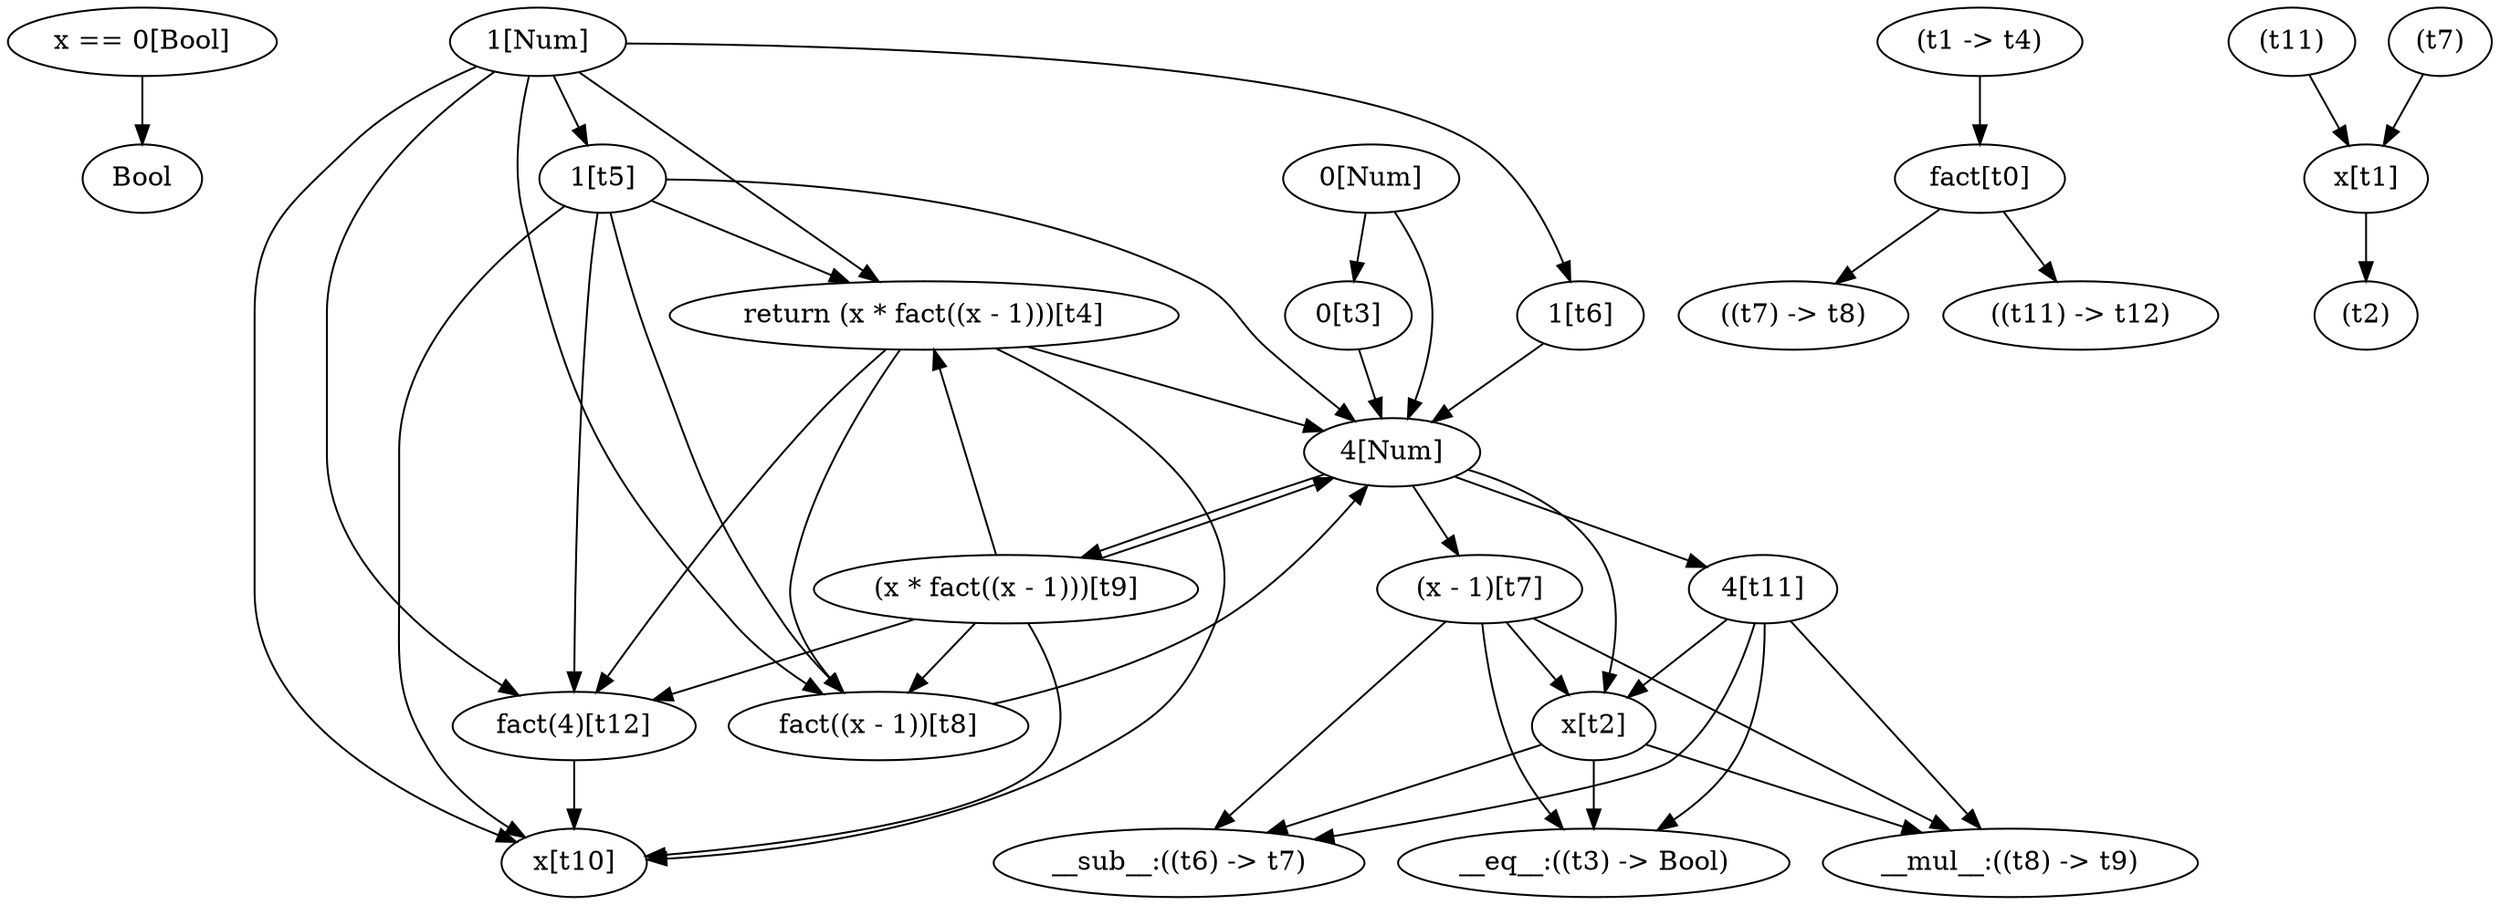 digraph g {
  "x == 0[Bool]" -> "Bool";
  "1[t5]" -> "return (x * fact((x - 1)))[t4]";
  "4[t11]" -> "__mul__:((t8) -> t9)";
  "(x - 1)[t7]" -> "x[t2]";
  "0[Num]" -> "4[Num]";
  "(x * fact((x - 1)))[t9]" -> "fact((x - 1))[t8]";
  "return (x * fact((x - 1)))[t4]" -> "fact(4)[t12]";
  "1[t5]" -> "fact(4)[t12]";
  "return (x * fact((x - 1)))[t4]" -> "fact((x - 1))[t8]";
  "(x * fact((x - 1)))[t9]" -> "return (x * fact((x - 1)))[t4]";
  "return (x * fact((x - 1)))[t4]" -> "x[t10]";
  "1[t5]" -> "x[t10]";
  "4[t11]" -> "__eq__:((t3) -> Bool)";
  "(x * fact((x - 1)))[t9]" -> "x[t10]";
  "4[t11]" -> "__sub__:((t6) -> t7)";
  "x[t2]" -> "__eq__:((t3) -> Bool)";
  "(x - 1)[t7]" -> "__sub__:((t6) -> t7)";
  "(x - 1)[t7]" -> "__eq__:((t3) -> Bool)";
  "(x * fact((x - 1)))[t9]" -> "fact(4)[t12]";
  "0[t3]" -> "4[Num]";
  "fact(4)[t12]" -> "x[t10]";
  "fact[t0]" -> "((t7) -> t8)";
  "x[t2]" -> "__sub__:((t6) -> t7)";
  "fact[t0]" -> "((t11) -> t12)";
  "4[t11]" -> "x[t2]";
  "1[t6]" -> "4[Num]";
  "1[t5]" -> "4[Num]";
  "(t11)" -> "x[t1]";
  "return (x * fact((x - 1)))[t4]" -> "4[Num]";
  "1[t5]" -> "fact((x - 1))[t8]";
  "(t7)" -> "x[t1]";
  "1[Num]" -> "x[t10]";
  "(x * fact((x - 1)))[t9]" -> "4[Num]";
  "fact((x - 1))[t8]" -> "4[Num]";
  "x[t1]" -> "(t2)";
  "0[Num]" -> "0[t3]";
  "4[Num]" -> "x[t2]";
  "4[Num]" -> "(x - 1)[t7]";
  "1[Num]" -> "1[t6]";
  "1[Num]" -> "1[t5]";
  "1[Num]" -> "return (x * fact((x - 1)))[t4]";
  "4[Num]" -> "4[t11]";
  "(x - 1)[t7]" -> "__mul__:((t8) -> t9)";
  "4[Num]" -> "(x * fact((x - 1)))[t9]";
  "1[Num]" -> "fact((x - 1))[t8]";
  "x[t2]" -> "__mul__:((t8) -> t9)";
  "(t1 -> t4)" -> "fact[t0]";
  "1[Num]" -> "fact(4)[t12]";
}